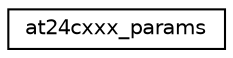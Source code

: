 digraph "Graphical Class Hierarchy"
{
 // LATEX_PDF_SIZE
  edge [fontname="Helvetica",fontsize="10",labelfontname="Helvetica",labelfontsize="10"];
  node [fontname="Helvetica",fontsize="10",shape=record];
  rankdir="LR";
  Node0 [label="at24cxxx_params",height=0.2,width=0.4,color="black", fillcolor="white", style="filled",URL="$structat24cxxx__params.html",tooltip="Struct that holds initialization parameters."];
}
